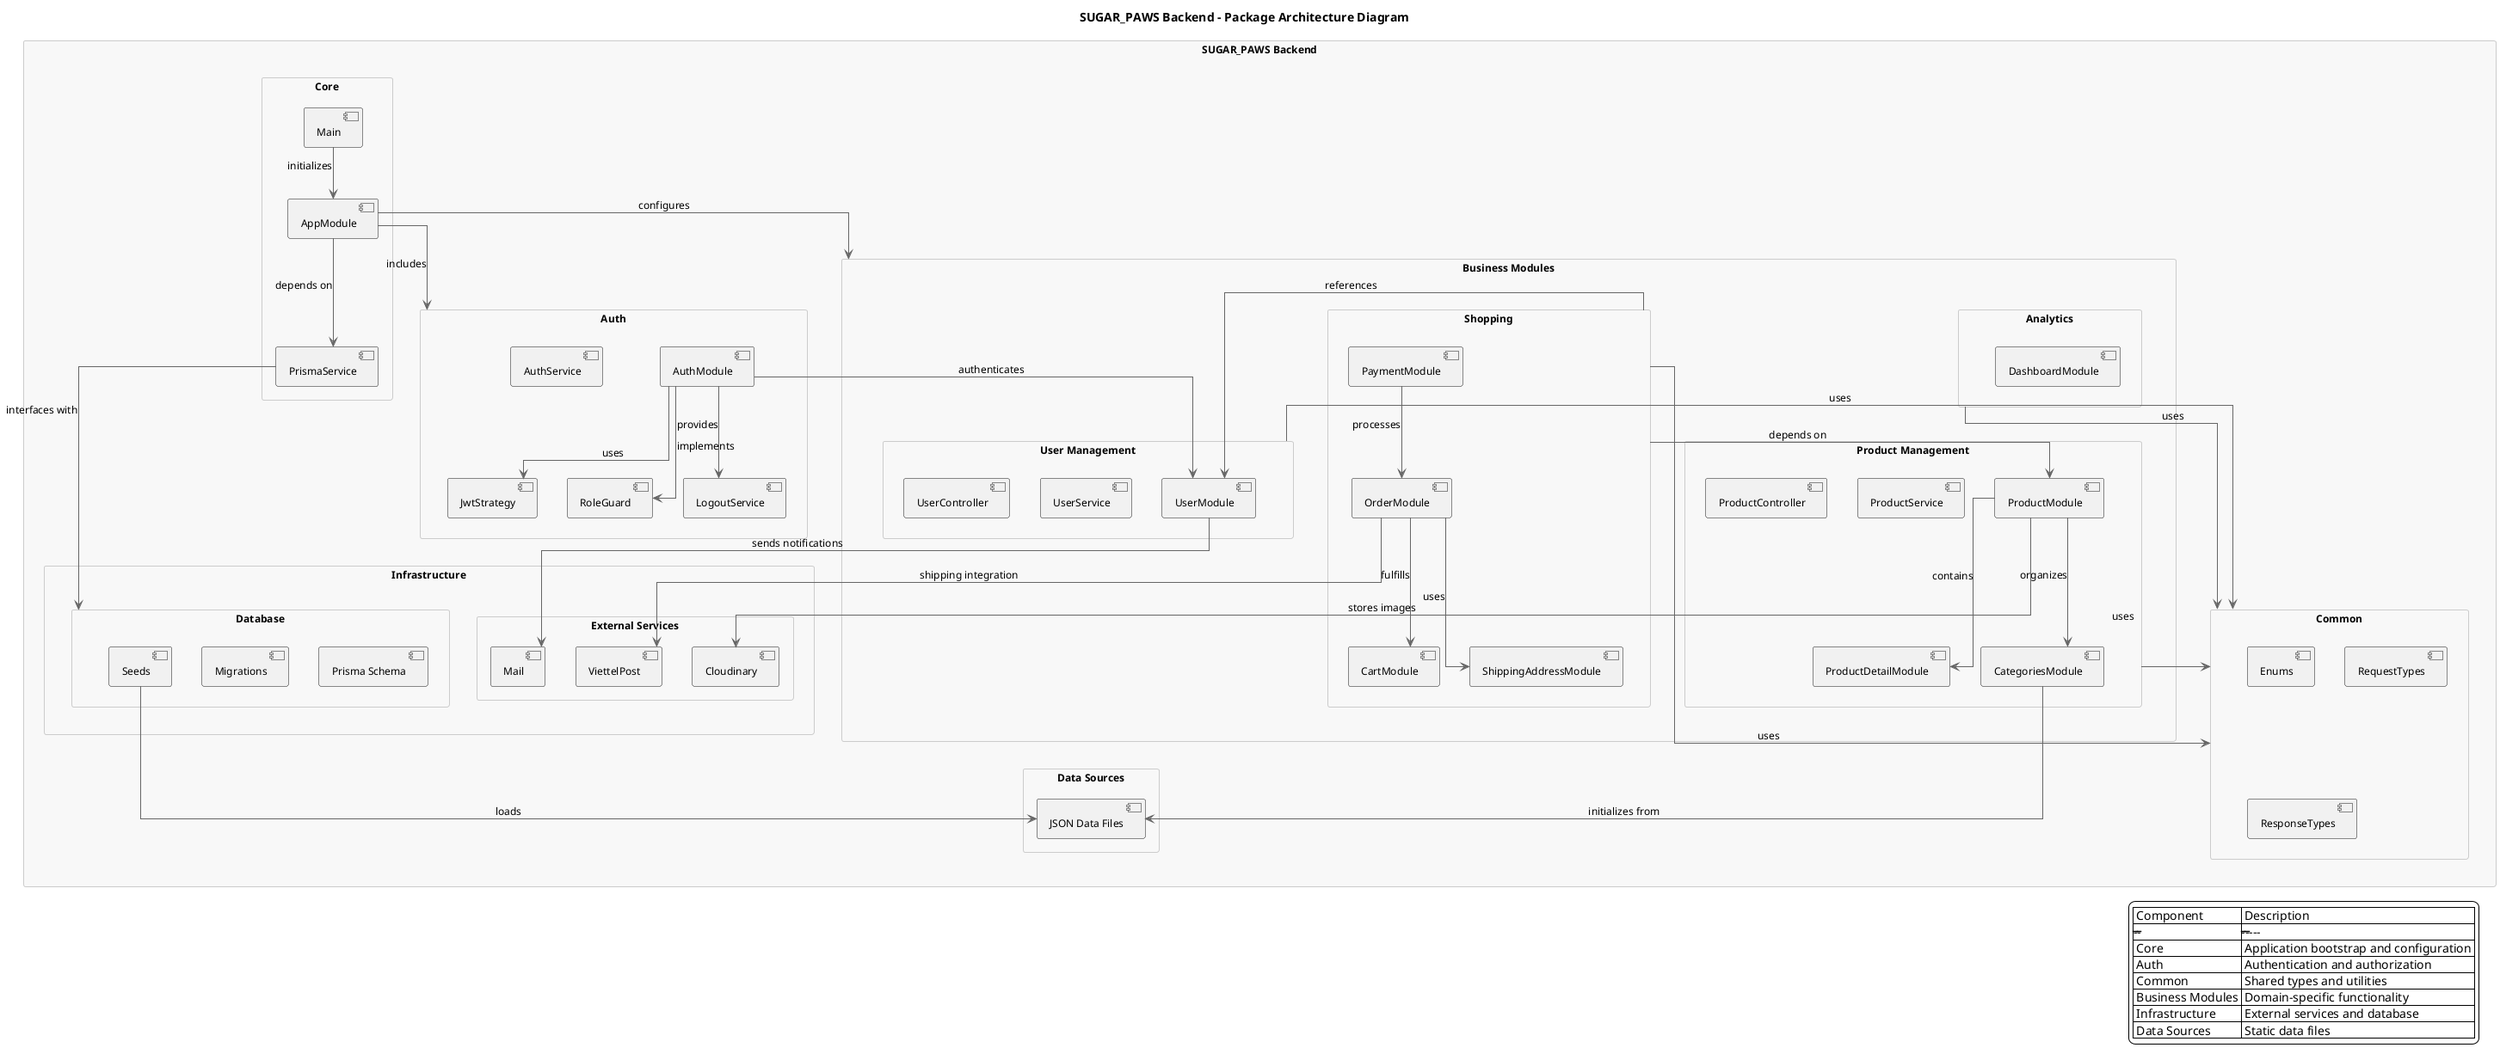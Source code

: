 @startuml SUGAR_PAWS Backend Architecture

' Diagram style configuration
skinparam packageStyle rectangle
skinparam linetype ortho
skinparam shadowing false
skinparam DefaultFontName Arial
skinparam DefaultFontSize 12
skinparam ArrowColor #666666
skinparam BackgroundColor #FFFFFF
skinparam PackageBackgroundColor #F8F8F8
skinparam PackageBorderColor #CCCCCC

' Title
title SUGAR_PAWS Backend - Package Architecture Diagram

package "SUGAR_PAWS Backend" as SugarPaws {
    package "Core" as Core {
        [Main] as main
        [AppModule] as app
        [PrismaService] as prisma
    }

    package "Auth" as Auth {
        [AuthModule] as auth
        [AuthService] as authService
        [JwtStrategy] as jwt
        [RoleGuard] as role
        [LogoutService] as logout
    }

    package "Common" as Common {
        [Enums] as enums
        [RequestTypes] as reqTypes
        [ResponseTypes] as respTypes
    }

    package "Infrastructure" as Infra {
        package "Database" as DB {
            [Prisma Schema] as schema
            [Migrations] as migrations
            [Seeds] as seeds
        }
        
        package "External Services" as External {
            [Cloudinary] as cloudinary
            [ViettelPost] as viettelPost
            [Mail] as mail
        }
    }

    package "Business Modules" as BusinessModules {
        package "User Management" as UserMgmt {
            [UserModule] as userModule
            [UserService] as userService
            [UserController] as userController
        }

        package "Product Management" as ProdMgmt {
            [ProductModule] as productModule
            [ProductService] as productService
            [ProductController] as productController
            [ProductDetailModule] as prodDetailModule
            [CategoriesModule] as categoryModule
        }

        package "Shopping" as Shopping {
            [CartModule] as cartModule
            [OrderModule] as orderModule
            [PaymentModule] as paymentModule
            [ShippingAddressModule] as shippingAddress
        }

        package "Analytics" as Analytics {
            [DashboardModule] as dashboardModule
        }
    }

    package "Data Sources" as DataSrc {
        [JSON Data Files] as jsonData
    }
}

' Dependency relationships
main --> app : initializes
app --> prisma : depends on
app --> Auth : includes
app --> BusinessModules : configures

' Auth relationships
auth --> jwt : uses
auth --> role : implements
auth --> logout : provides
auth --> userModule : authenticates

' Module relationships
UserMgmt --> Common : uses
ProdMgmt --> Common : uses
Shopping --> Common : uses
Analytics --> Common : uses

' Database relationships
prisma --> DB : interfaces with

' Business logic relationships
Shopping --> userModule : references
Shopping --> productModule : depends on
paymentModule --> orderModule : processes
orderModule --> cartModule : fulfills
orderModule --> shippingAddress : uses
productModule --> prodDetailModule : contains
productModule --> categoryModule : organizes

' External service usage
userModule --> mail : sends notifications
orderModule --> viettelPost : shipping integration
productModule --> cloudinary : stores images

' Data relationships
seeds --> jsonData : loads
categoryModule --> jsonData : initializes from

' Legend
legend right
  | Component | Description |
  |----------|-------------|
  | Core | Application bootstrap and configuration |
  | Auth | Authentication and authorization |
  | Common | Shared types and utilities |
  | Business Modules | Domain-specific functionality |
  | Infrastructure | External services and database |
  | Data Sources | Static data files |
endlegend

@enduml
app --> Mail : imports
app --> ViettelPost : imports
app --> Address : imports
app --> Cloudinary : imports
app --> Categories : imports

auth --> User : imports
auth --> Mail : imports

Product --> ProductDetail : imports
Product --> Cloudinary : imports

Order --> Payment : imports

main --> app : bootstraps

@enduml
